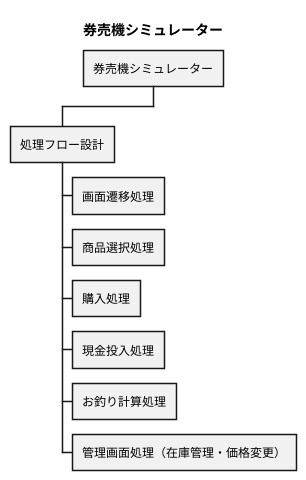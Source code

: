 @startwbs 券売機
title 券売機シミュレーター

* 券売機シミュレーター
** 処理フロー設計
*** 画面遷移処理
*** 商品選択処理
*** 購入処理
*** 現金投入処理
*** お釣り計算処理
*** 管理画面処理（在庫管理・価格変更）

@endwbs